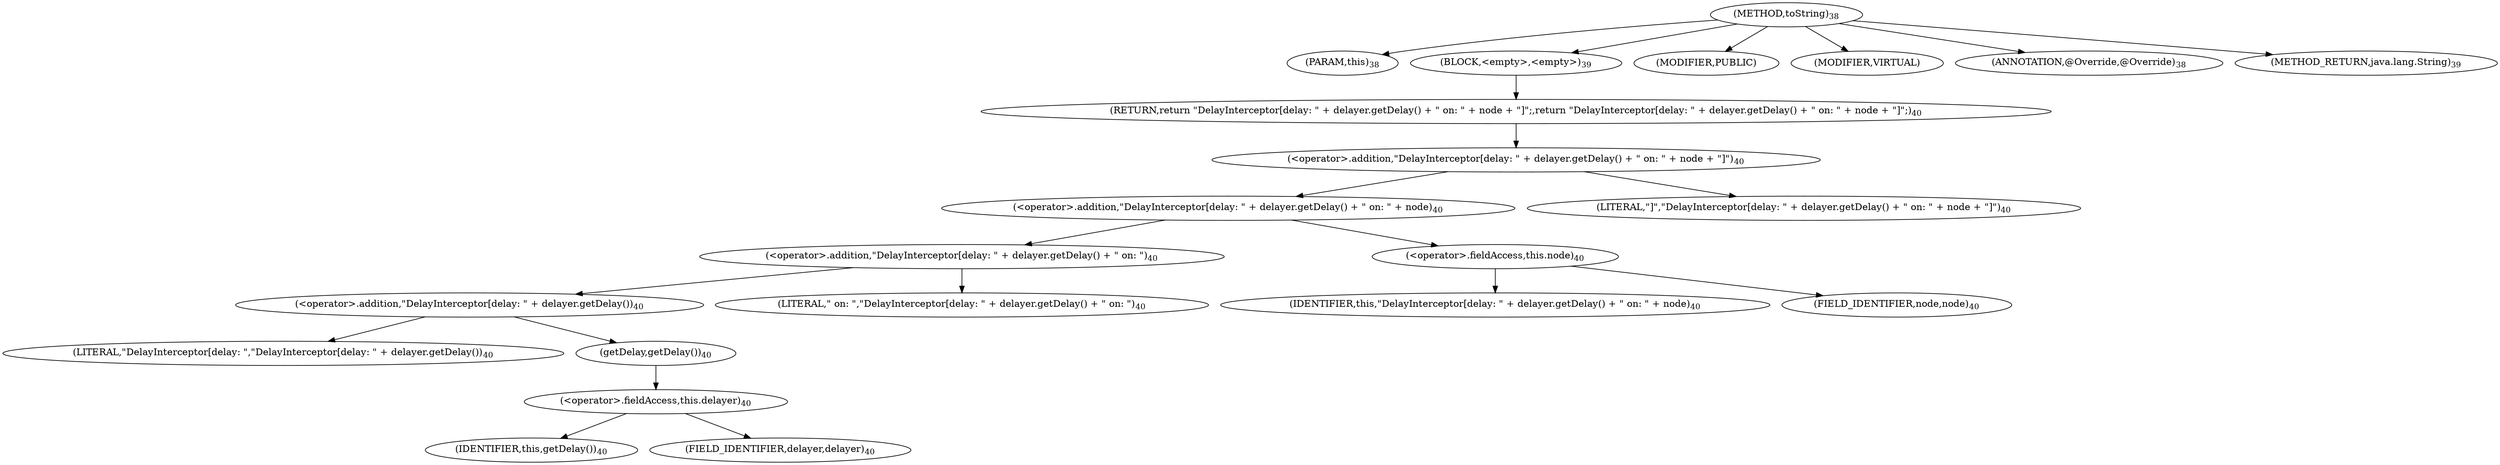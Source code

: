 digraph "toString" {  
"36" [label = <(METHOD,toString)<SUB>38</SUB>> ]
"37" [label = <(PARAM,this)<SUB>38</SUB>> ]
"38" [label = <(BLOCK,&lt;empty&gt;,&lt;empty&gt;)<SUB>39</SUB>> ]
"39" [label = <(RETURN,return &quot;DelayInterceptor[delay: &quot; + delayer.getDelay() + &quot; on: &quot; + node + &quot;]&quot;;,return &quot;DelayInterceptor[delay: &quot; + delayer.getDelay() + &quot; on: &quot; + node + &quot;]&quot;;)<SUB>40</SUB>> ]
"40" [label = <(&lt;operator&gt;.addition,&quot;DelayInterceptor[delay: &quot; + delayer.getDelay() + &quot; on: &quot; + node + &quot;]&quot;)<SUB>40</SUB>> ]
"41" [label = <(&lt;operator&gt;.addition,&quot;DelayInterceptor[delay: &quot; + delayer.getDelay() + &quot; on: &quot; + node)<SUB>40</SUB>> ]
"42" [label = <(&lt;operator&gt;.addition,&quot;DelayInterceptor[delay: &quot; + delayer.getDelay() + &quot; on: &quot;)<SUB>40</SUB>> ]
"43" [label = <(&lt;operator&gt;.addition,&quot;DelayInterceptor[delay: &quot; + delayer.getDelay())<SUB>40</SUB>> ]
"44" [label = <(LITERAL,&quot;DelayInterceptor[delay: &quot;,&quot;DelayInterceptor[delay: &quot; + delayer.getDelay())<SUB>40</SUB>> ]
"45" [label = <(getDelay,getDelay())<SUB>40</SUB>> ]
"46" [label = <(&lt;operator&gt;.fieldAccess,this.delayer)<SUB>40</SUB>> ]
"47" [label = <(IDENTIFIER,this,getDelay())<SUB>40</SUB>> ]
"48" [label = <(FIELD_IDENTIFIER,delayer,delayer)<SUB>40</SUB>> ]
"49" [label = <(LITERAL,&quot; on: &quot;,&quot;DelayInterceptor[delay: &quot; + delayer.getDelay() + &quot; on: &quot;)<SUB>40</SUB>> ]
"50" [label = <(&lt;operator&gt;.fieldAccess,this.node)<SUB>40</SUB>> ]
"51" [label = <(IDENTIFIER,this,&quot;DelayInterceptor[delay: &quot; + delayer.getDelay() + &quot; on: &quot; + node)<SUB>40</SUB>> ]
"52" [label = <(FIELD_IDENTIFIER,node,node)<SUB>40</SUB>> ]
"53" [label = <(LITERAL,&quot;]&quot;,&quot;DelayInterceptor[delay: &quot; + delayer.getDelay() + &quot; on: &quot; + node + &quot;]&quot;)<SUB>40</SUB>> ]
"54" [label = <(MODIFIER,PUBLIC)> ]
"55" [label = <(MODIFIER,VIRTUAL)> ]
"56" [label = <(ANNOTATION,@Override,@Override)<SUB>38</SUB>> ]
"57" [label = <(METHOD_RETURN,java.lang.String)<SUB>39</SUB>> ]
  "36" -> "37" 
  "36" -> "38" 
  "36" -> "54" 
  "36" -> "55" 
  "36" -> "56" 
  "36" -> "57" 
  "38" -> "39" 
  "39" -> "40" 
  "40" -> "41" 
  "40" -> "53" 
  "41" -> "42" 
  "41" -> "50" 
  "42" -> "43" 
  "42" -> "49" 
  "43" -> "44" 
  "43" -> "45" 
  "45" -> "46" 
  "46" -> "47" 
  "46" -> "48" 
  "50" -> "51" 
  "50" -> "52" 
}
